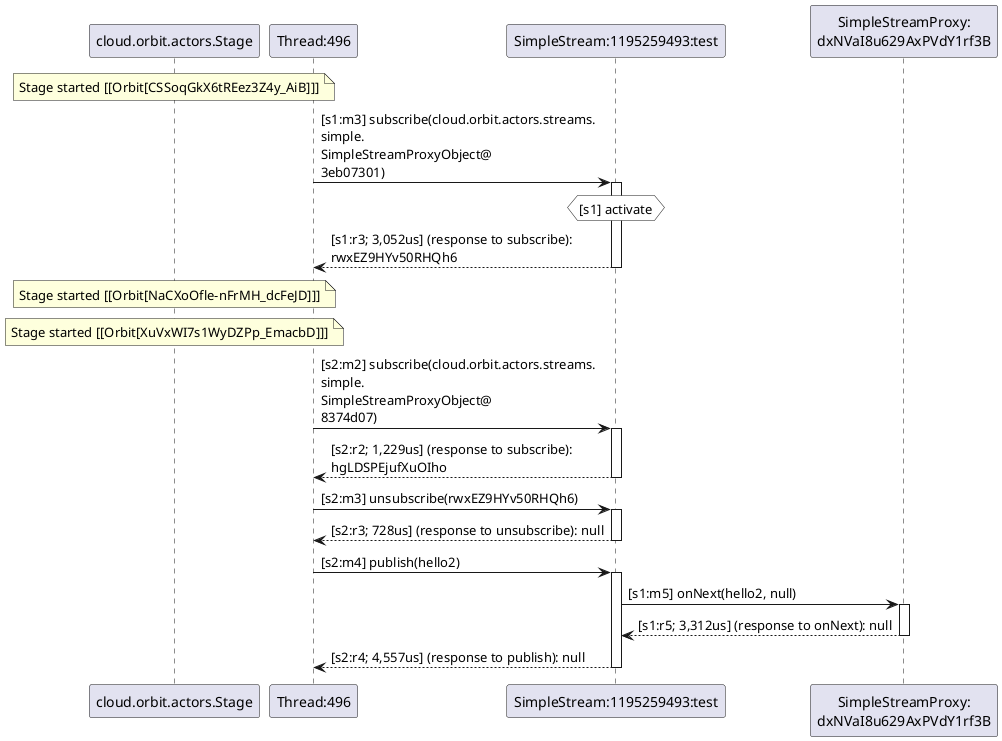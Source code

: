 @startuml
note over "cloud.orbit.actors.Stage": Stage started [[Orbit[CSSoqGkX6tREez3Z4y_AiB]]]
"Thread:496" -> "SimpleStream:1195259493:test" : [s1:m3] subscribe(cloud.orbit.actors.streams.\nsimple.\nSimpleStreamProxyObject@\n3eb07301)
activate "SimpleStream:1195259493:test"
hnote over "SimpleStream:1195259493:test" #white : [s1] activate
"SimpleStream:1195259493:test" --> "Thread:496" : [s1:r3; 3,052us] (response to subscribe): \nrwxEZ9HYv50RHQh6
deactivate "SimpleStream:1195259493:test"
note over "cloud.orbit.actors.Stage": Stage started [[Orbit[NaCXoOfle-nFrMH_dcFeJD]]]
note over "cloud.orbit.actors.Stage": Stage started [[Orbit[XuVxWI7s1WyDZPp_EmacbD]]]
"Thread:496" -> "SimpleStream:1195259493:test" : [s2:m2] subscribe(cloud.orbit.actors.streams.\nsimple.\nSimpleStreamProxyObject@\n8374d07)
activate "SimpleStream:1195259493:test"
"SimpleStream:1195259493:test" --> "Thread:496" : [s2:r2; 1,229us] (response to subscribe): \nhgLDSPEjufXuOIho
deactivate "SimpleStream:1195259493:test"
"Thread:496" -> "SimpleStream:1195259493:test" : [s2:m3] unsubscribe(rwxEZ9HYv50RHQh6)
activate "SimpleStream:1195259493:test"
"SimpleStream:1195259493:test" --> "Thread:496" : [s2:r3; 728us] (response to unsubscribe): null
deactivate "SimpleStream:1195259493:test"
"Thread:496" -> "SimpleStream:1195259493:test" : [s2:m4] publish(hello2)
activate "SimpleStream:1195259493:test"
"SimpleStream:1195259493:test" -> "SimpleStreamProxy:\ndxNVaI8u629AxPVdY1rf3B" : [s1:m5] onNext(hello2, null)
activate "SimpleStreamProxy:\ndxNVaI8u629AxPVdY1rf3B"
"SimpleStreamProxy:\ndxNVaI8u629AxPVdY1rf3B" --> "SimpleStream:1195259493:test" : [s1:r5; 3,312us] (response to onNext): null
deactivate "SimpleStreamProxy:\ndxNVaI8u629AxPVdY1rf3B"
"SimpleStream:1195259493:test" --> "Thread:496" : [s2:r4; 4,557us] (response to publish): null
deactivate "SimpleStream:1195259493:test"
@enduml
